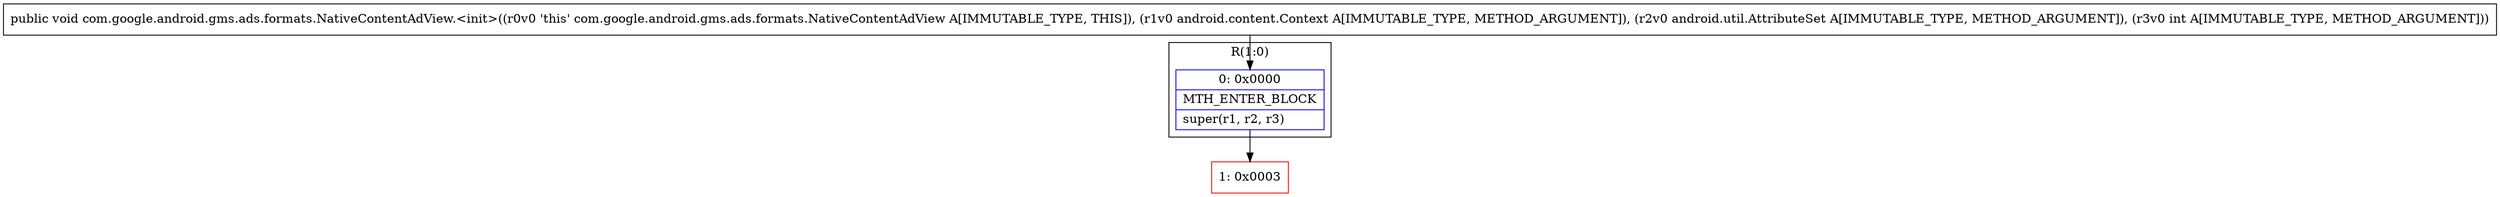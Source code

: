 digraph "CFG forcom.google.android.gms.ads.formats.NativeContentAdView.\<init\>(Landroid\/content\/Context;Landroid\/util\/AttributeSet;I)V" {
subgraph cluster_Region_1219480696 {
label = "R(1:0)";
node [shape=record,color=blue];
Node_0 [shape=record,label="{0\:\ 0x0000|MTH_ENTER_BLOCK\l|super(r1, r2, r3)\l}"];
}
Node_1 [shape=record,color=red,label="{1\:\ 0x0003}"];
MethodNode[shape=record,label="{public void com.google.android.gms.ads.formats.NativeContentAdView.\<init\>((r0v0 'this' com.google.android.gms.ads.formats.NativeContentAdView A[IMMUTABLE_TYPE, THIS]), (r1v0 android.content.Context A[IMMUTABLE_TYPE, METHOD_ARGUMENT]), (r2v0 android.util.AttributeSet A[IMMUTABLE_TYPE, METHOD_ARGUMENT]), (r3v0 int A[IMMUTABLE_TYPE, METHOD_ARGUMENT])) }"];
MethodNode -> Node_0;
Node_0 -> Node_1;
}

